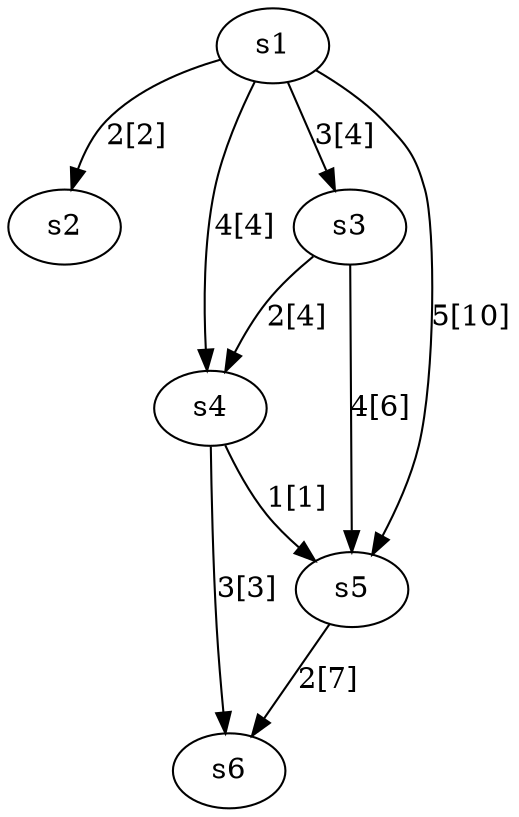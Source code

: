 digraph G {
	s1 -> s2 [label = "2[2]"];
	s1 -> s3 [label = "3[4]"];
	s1 -> s4 [label = "4[4]"];
	s1 -> s5 [label = "5[10]"];
	s2;
	s3 -> s4 [label = "2[4]"];
	s3 -> s5 [label = "4[6]"];
	s4 -> s6 [label = "3[3]"];
	s4 -> s5 [label = "1[1]"];
	s5 -> s6 [label = "2[7]"];
	s6;
}